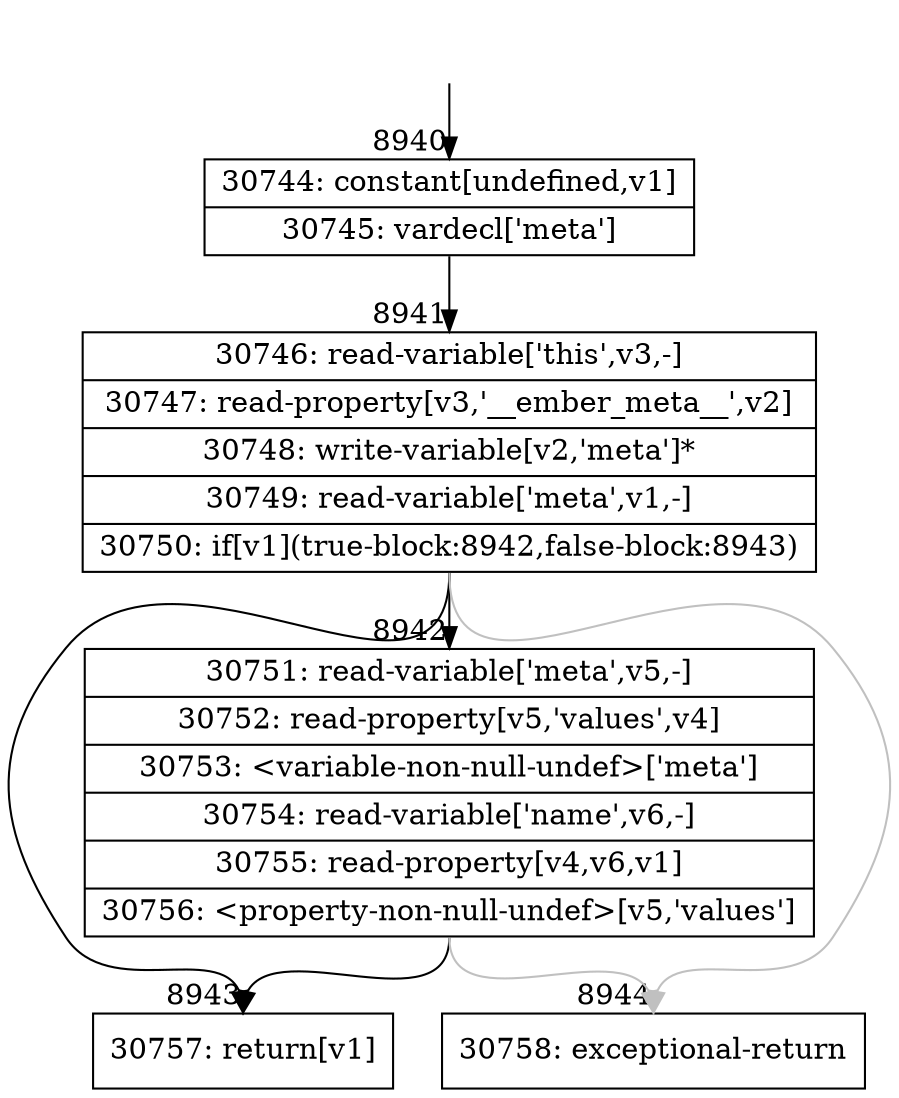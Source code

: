 digraph {
rankdir="TD"
BB_entry764[shape=none,label=""];
BB_entry764 -> BB8940 [tailport=s, headport=n, headlabel="    8940"]
BB8940 [shape=record label="{30744: constant[undefined,v1]|30745: vardecl['meta']}" ] 
BB8940 -> BB8941 [tailport=s, headport=n, headlabel="      8941"]
BB8941 [shape=record label="{30746: read-variable['this',v3,-]|30747: read-property[v3,'__ember_meta__',v2]|30748: write-variable[v2,'meta']*|30749: read-variable['meta',v1,-]|30750: if[v1](true-block:8942,false-block:8943)}" ] 
BB8941 -> BB8943 [tailport=s, headport=n, headlabel="      8943"]
BB8941 -> BB8942 [tailport=s, headport=n, headlabel="      8942"]
BB8941 -> BB8944 [tailport=s, headport=n, color=gray, headlabel="      8944"]
BB8942 [shape=record label="{30751: read-variable['meta',v5,-]|30752: read-property[v5,'values',v4]|30753: \<variable-non-null-undef\>['meta']|30754: read-variable['name',v6,-]|30755: read-property[v4,v6,v1]|30756: \<property-non-null-undef\>[v5,'values']}" ] 
BB8942 -> BB8943 [tailport=s, headport=n]
BB8942 -> BB8944 [tailport=s, headport=n, color=gray]
BB8943 [shape=record label="{30757: return[v1]}" ] 
BB8944 [shape=record label="{30758: exceptional-return}" ] 
//#$~ 15923
}
